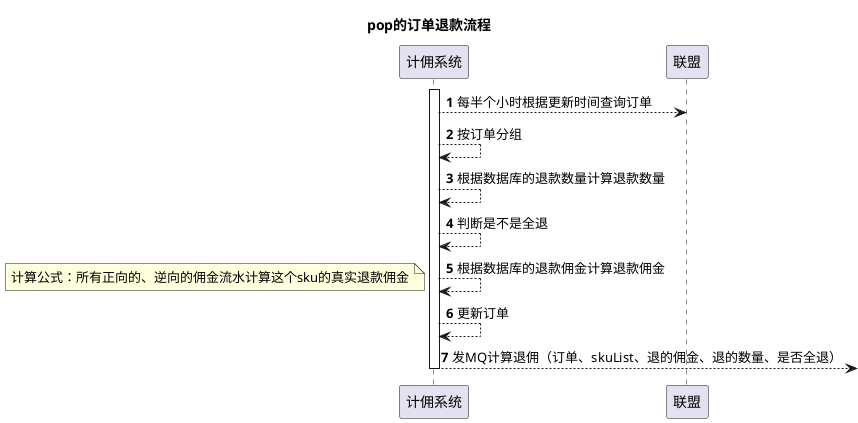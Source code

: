 @startuml
autonumber

title pop的订单退款流程

activate 计佣系统

计佣系统-->联盟:每半个小时根据更新时间查询订单

计佣系统-->计佣系统:按订单分组

计佣系统-->计佣系统:根据数据库的退款数量计算退款数量

计佣系统-->计佣系统:判断是不是全退

计佣系统-->计佣系统:根据数据库的退款佣金计算退款佣金

note left
计算公式：所有正向的、逆向的佣金流水计算这个sku的真实退款佣金
end note

计佣系统-->计佣系统:更新订单

计佣系统-->]:发MQ计算退佣（订单、skuList、退的佣金、退的数量、是否全退）

deactivate 计佣系统


@enduml